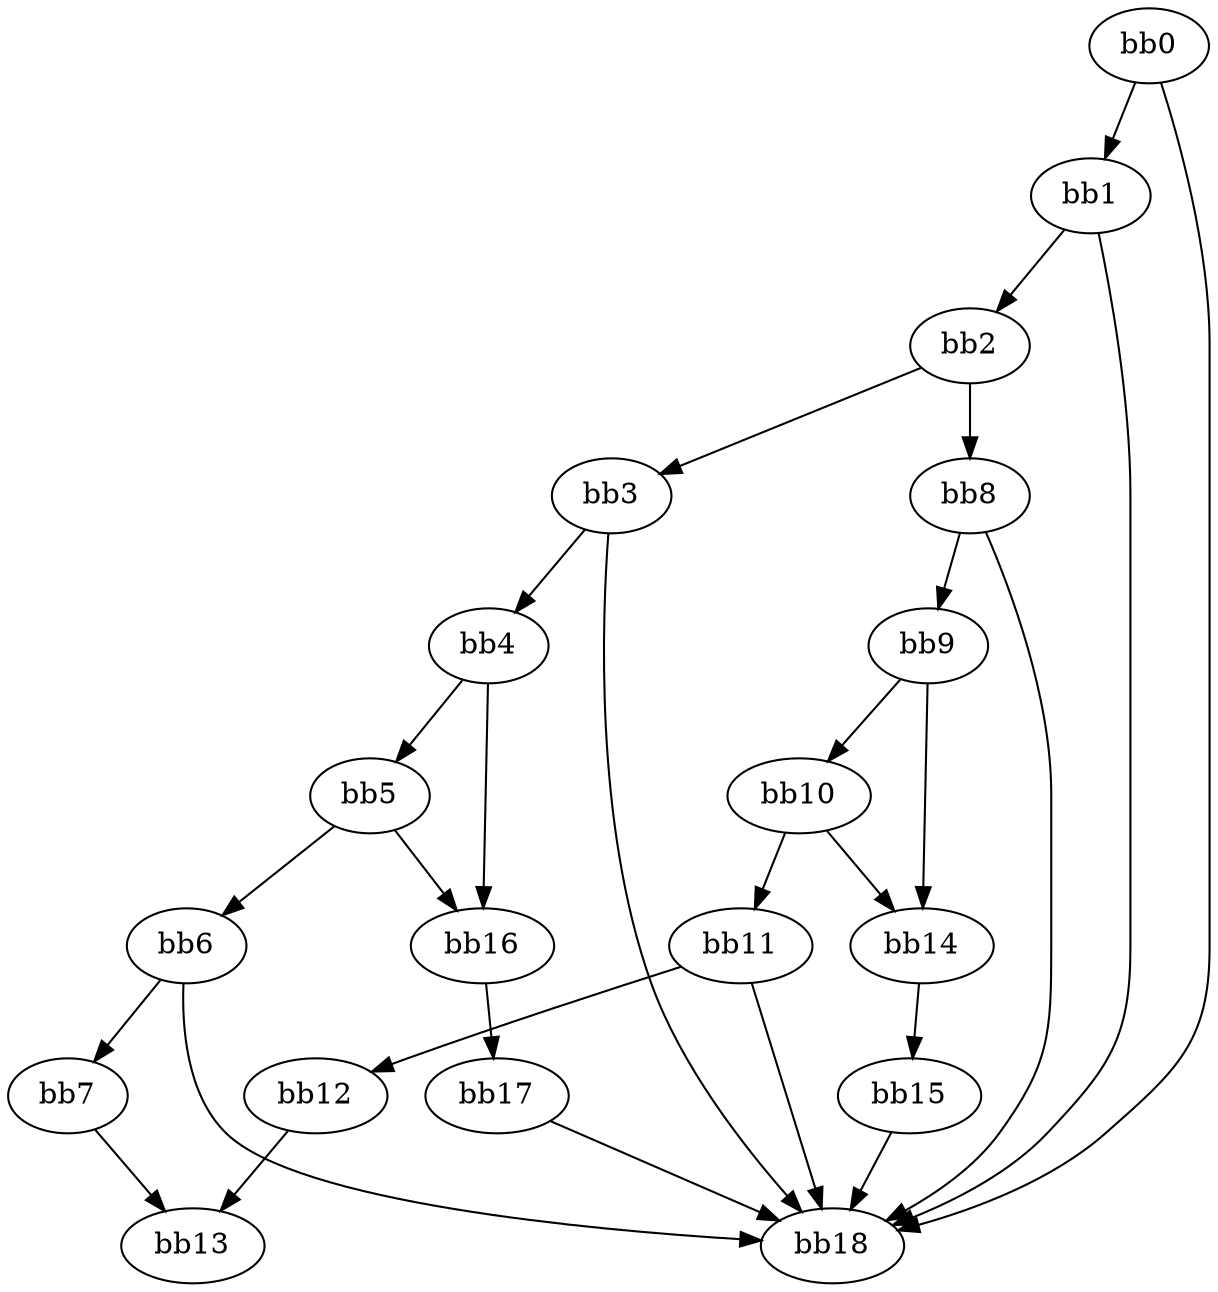 digraph {
    0 [ label = "bb0\l" ]
    1 [ label = "bb1\l" ]
    2 [ label = "bb2\l" ]
    3 [ label = "bb3\l" ]
    4 [ label = "bb4\l" ]
    5 [ label = "bb5\l" ]
    6 [ label = "bb6\l" ]
    7 [ label = "bb7\l" ]
    8 [ label = "bb8\l" ]
    9 [ label = "bb9\l" ]
    10 [ label = "bb10\l" ]
    11 [ label = "bb11\l" ]
    12 [ label = "bb12\l" ]
    13 [ label = "bb13\l" ]
    14 [ label = "bb14\l" ]
    15 [ label = "bb15\l" ]
    16 [ label = "bb16\l" ]
    17 [ label = "bb17\l" ]
    18 [ label = "bb18\l" ]
    0 -> 1 [ ]
    0 -> 18 [ ]
    1 -> 2 [ ]
    1 -> 18 [ ]
    2 -> 3 [ ]
    2 -> 8 [ ]
    3 -> 4 [ ]
    3 -> 18 [ ]
    4 -> 5 [ ]
    4 -> 16 [ ]
    5 -> 6 [ ]
    5 -> 16 [ ]
    6 -> 7 [ ]
    6 -> 18 [ ]
    7 -> 13 [ ]
    8 -> 9 [ ]
    8 -> 18 [ ]
    9 -> 10 [ ]
    9 -> 14 [ ]
    10 -> 11 [ ]
    10 -> 14 [ ]
    11 -> 12 [ ]
    11 -> 18 [ ]
    12 -> 13 [ ]
    14 -> 15 [ ]
    15 -> 18 [ ]
    16 -> 17 [ ]
    17 -> 18 [ ]
}

